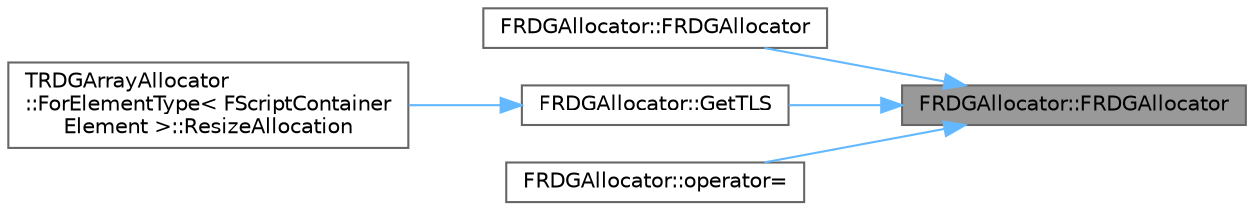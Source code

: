 digraph "FRDGAllocator::FRDGAllocator"
{
 // INTERACTIVE_SVG=YES
 // LATEX_PDF_SIZE
  bgcolor="transparent";
  edge [fontname=Helvetica,fontsize=10,labelfontname=Helvetica,labelfontsize=10];
  node [fontname=Helvetica,fontsize=10,shape=box,height=0.2,width=0.4];
  rankdir="RL";
  Node1 [id="Node000001",label="FRDGAllocator::FRDGAllocator",height=0.2,width=0.4,color="gray40", fillcolor="grey60", style="filled", fontcolor="black",tooltip=" "];
  Node1 -> Node2 [id="edge1_Node000001_Node000002",dir="back",color="steelblue1",style="solid",tooltip=" "];
  Node2 [id="Node000002",label="FRDGAllocator::FRDGAllocator",height=0.2,width=0.4,color="grey40", fillcolor="white", style="filled",URL="$d7/d8f/classFRDGAllocator.html#a5ddb35fe0e267a41f40457898dd18035",tooltip=" "];
  Node1 -> Node3 [id="edge2_Node000001_Node000003",dir="back",color="steelblue1",style="solid",tooltip=" "];
  Node3 [id="Node000003",label="FRDGAllocator::GetTLS",height=0.2,width=0.4,color="grey40", fillcolor="white", style="filled",URL="$d7/d8f/classFRDGAllocator.html#a5b3ecc6d52c685eebaf600ca89aea11f",tooltip=" "];
  Node3 -> Node4 [id="edge3_Node000003_Node000004",dir="back",color="steelblue1",style="solid",tooltip=" "];
  Node4 [id="Node000004",label="TRDGArrayAllocator\l::ForElementType\< FScriptContainer\lElement \>::ResizeAllocation",height=0.2,width=0.4,color="grey40", fillcolor="white", style="filled",URL="$d2/d65/classTRDGArrayAllocator_1_1ForElementType.html#a04af989d9bdf4a65907c83af4819e7cf",tooltip=" "];
  Node1 -> Node5 [id="edge4_Node000001_Node000005",dir="back",color="steelblue1",style="solid",tooltip=" "];
  Node5 [id="Node000005",label="FRDGAllocator::operator=",height=0.2,width=0.4,color="grey40", fillcolor="white", style="filled",URL="$d7/d8f/classFRDGAllocator.html#ac9cff5fdae4f44b655dca1a1f09b5464",tooltip=" "];
}
